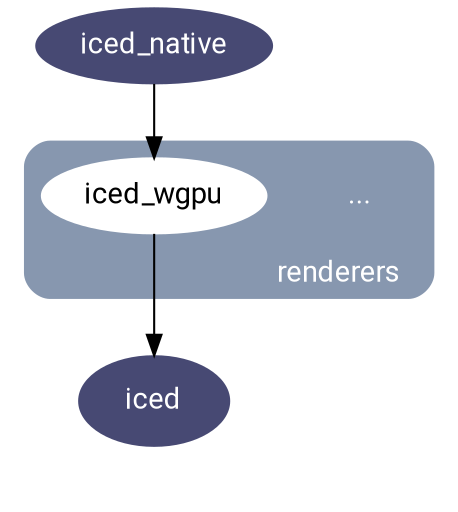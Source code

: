 digraph G {
  fontname = "Roboto";
  newrank=true;
  node[fontname = "Roboto", style=filled, fontcolor=white, color="#474973"];

  subgraph cluster_1 {
    label = "renderers  ";
    labelloc = "b";
    labeljust = "r";
    fontcolor = "#ffffff";
    color="#8797AF";
    bgcolor="#8797AF";
    style=rounded;
    node [fillcolor=white, color=white, fontcolor=black];

    etc_1 [label="...", style=empty, shape=none, fontcolor=white];
    iced_wgpu;
  }

  subgraph cluster_3 {
    style=invis;
    margin=20;
    iced;
  }

  { rank = same; iced_wgpu etc_1  }

  iced_native -> iced_wgpu;

  iced_wgpu -> iced;

  iced [width=1, height=0.6, style="filled", fontcolor=white, color="#474973"];
}

